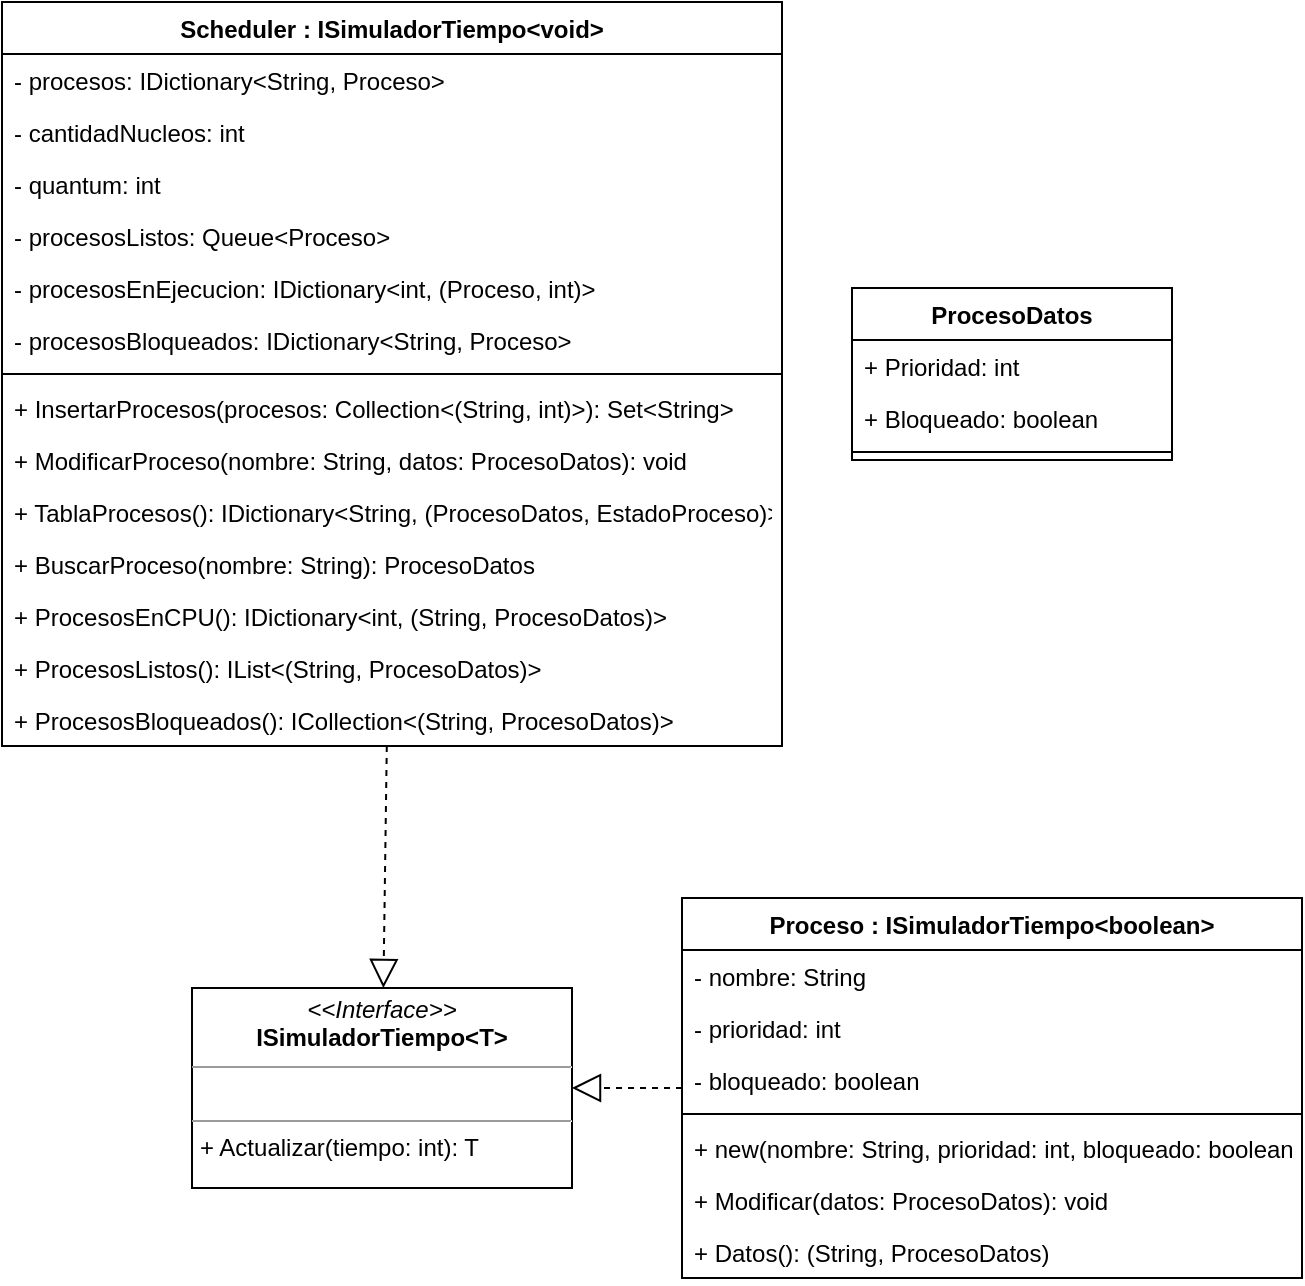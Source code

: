 <mxfile version="19.0.0"><diagram id="ojrEHF_lM3ZCz_0W-LKl" name="Page-1"><mxGraphModel dx="1038" dy="564" grid="1" gridSize="10" guides="1" tooltips="1" connect="1" arrows="1" fold="1" page="1" pageScale="1" pageWidth="850" pageHeight="1100" math="0" shadow="0"><root><mxCell id="0"/><mxCell id="1" parent="0"/><mxCell id="h52sRbCll5TvYwvzNhCt-1" value="Proceso : ISimuladorTiempo&lt;boolean&gt;" style="swimlane;fontStyle=1;align=center;verticalAlign=top;childLayout=stackLayout;horizontal=1;startSize=26;horizontalStack=0;resizeParent=1;resizeParentMax=0;resizeLast=0;collapsible=1;marginBottom=0;" vertex="1" parent="1"><mxGeometry x="440" y="534" width="310" height="190" as="geometry"/></mxCell><mxCell id="h52sRbCll5TvYwvzNhCt-2" value="- nombre: String" style="text;strokeColor=none;fillColor=none;align=left;verticalAlign=top;spacingLeft=4;spacingRight=4;overflow=hidden;rotatable=0;points=[[0,0.5],[1,0.5]];portConstraint=eastwest;" vertex="1" parent="h52sRbCll5TvYwvzNhCt-1"><mxGeometry y="26" width="310" height="26" as="geometry"/></mxCell><mxCell id="h52sRbCll5TvYwvzNhCt-12" value="- prioridad: int" style="text;strokeColor=none;fillColor=none;align=left;verticalAlign=top;spacingLeft=4;spacingRight=4;overflow=hidden;rotatable=0;points=[[0,0.5],[1,0.5]];portConstraint=eastwest;" vertex="1" parent="h52sRbCll5TvYwvzNhCt-1"><mxGeometry y="52" width="310" height="26" as="geometry"/></mxCell><mxCell id="h52sRbCll5TvYwvzNhCt-24" value="- bloqueado: boolean" style="text;strokeColor=none;fillColor=none;align=left;verticalAlign=top;spacingLeft=4;spacingRight=4;overflow=hidden;rotatable=0;points=[[0,0.5],[1,0.5]];portConstraint=eastwest;" vertex="1" parent="h52sRbCll5TvYwvzNhCt-1"><mxGeometry y="78" width="310" height="26" as="geometry"/></mxCell><mxCell id="h52sRbCll5TvYwvzNhCt-3" value="" style="line;strokeWidth=1;fillColor=none;align=left;verticalAlign=middle;spacingTop=-1;spacingLeft=3;spacingRight=3;rotatable=0;labelPosition=right;points=[];portConstraint=eastwest;" vertex="1" parent="h52sRbCll5TvYwvzNhCt-1"><mxGeometry y="104" width="310" height="8" as="geometry"/></mxCell><mxCell id="h52sRbCll5TvYwvzNhCt-39" value="+ new(nombre: String, prioridad: int, bloqueado: boolean)" style="text;strokeColor=none;fillColor=none;align=left;verticalAlign=top;spacingLeft=4;spacingRight=4;overflow=hidden;rotatable=0;points=[[0,0.5],[1,0.5]];portConstraint=eastwest;" vertex="1" parent="h52sRbCll5TvYwvzNhCt-1"><mxGeometry y="112" width="310" height="26" as="geometry"/></mxCell><mxCell id="h52sRbCll5TvYwvzNhCt-40" value="+ Modificar(datos: ProcesoDatos): void" style="text;strokeColor=none;fillColor=none;align=left;verticalAlign=top;spacingLeft=4;spacingRight=4;overflow=hidden;rotatable=0;points=[[0,0.5],[1,0.5]];portConstraint=eastwest;" vertex="1" parent="h52sRbCll5TvYwvzNhCt-1"><mxGeometry y="138" width="310" height="26" as="geometry"/></mxCell><mxCell id="h52sRbCll5TvYwvzNhCt-46" value="+ Datos(): (String, ProcesoDatos)" style="text;strokeColor=none;fillColor=none;align=left;verticalAlign=top;spacingLeft=4;spacingRight=4;overflow=hidden;rotatable=0;points=[[0,0.5],[1,0.5]];portConstraint=eastwest;" vertex="1" parent="h52sRbCll5TvYwvzNhCt-1"><mxGeometry y="164" width="310" height="26" as="geometry"/></mxCell><mxCell id="h52sRbCll5TvYwvzNhCt-7" value="Scheduler : ISimuladorTiempo&lt;void&gt;" style="swimlane;fontStyle=1;align=center;verticalAlign=top;childLayout=stackLayout;horizontal=1;startSize=26;horizontalStack=0;resizeParent=1;resizeParentMax=0;resizeLast=0;collapsible=1;marginBottom=0;" vertex="1" parent="1"><mxGeometry x="100" y="86" width="390" height="372" as="geometry"/></mxCell><mxCell id="h52sRbCll5TvYwvzNhCt-41" value="- procesos: IDictionary&lt;String, Proceso&gt;" style="text;strokeColor=none;fillColor=none;align=left;verticalAlign=top;spacingLeft=4;spacingRight=4;overflow=hidden;rotatable=0;points=[[0,0.5],[1,0.5]];portConstraint=eastwest;" vertex="1" parent="h52sRbCll5TvYwvzNhCt-7"><mxGeometry y="26" width="390" height="26" as="geometry"/></mxCell><mxCell id="h52sRbCll5TvYwvzNhCt-8" value="- cantidadNucleos: int" style="text;strokeColor=none;fillColor=none;align=left;verticalAlign=top;spacingLeft=4;spacingRight=4;overflow=hidden;rotatable=0;points=[[0,0.5],[1,0.5]];portConstraint=eastwest;" vertex="1" parent="h52sRbCll5TvYwvzNhCt-7"><mxGeometry y="52" width="390" height="26" as="geometry"/></mxCell><mxCell id="h52sRbCll5TvYwvzNhCt-11" value="- quantum: int" style="text;strokeColor=none;fillColor=none;align=left;verticalAlign=top;spacingLeft=4;spacingRight=4;overflow=hidden;rotatable=0;points=[[0,0.5],[1,0.5]];portConstraint=eastwest;" vertex="1" parent="h52sRbCll5TvYwvzNhCt-7"><mxGeometry y="78" width="390" height="26" as="geometry"/></mxCell><mxCell id="h52sRbCll5TvYwvzNhCt-15" value="- procesosListos: Queue&lt;Proceso&gt;" style="text;strokeColor=none;fillColor=none;align=left;verticalAlign=top;spacingLeft=4;spacingRight=4;overflow=hidden;rotatable=0;points=[[0,0.5],[1,0.5]];portConstraint=eastwest;" vertex="1" parent="h52sRbCll5TvYwvzNhCt-7"><mxGeometry y="104" width="390" height="26" as="geometry"/></mxCell><mxCell id="h52sRbCll5TvYwvzNhCt-16" value="- procesosEnEjecucion: IDictionary&lt;int, (Proceso, int)&gt;" style="text;strokeColor=none;fillColor=none;align=left;verticalAlign=top;spacingLeft=4;spacingRight=4;overflow=hidden;rotatable=0;points=[[0,0.5],[1,0.5]];portConstraint=eastwest;" vertex="1" parent="h52sRbCll5TvYwvzNhCt-7"><mxGeometry y="130" width="390" height="26" as="geometry"/></mxCell><mxCell id="h52sRbCll5TvYwvzNhCt-17" value="- procesosBloqueados: IDictionary&lt;String, Proceso&gt;" style="text;strokeColor=none;fillColor=none;align=left;verticalAlign=top;spacingLeft=4;spacingRight=4;overflow=hidden;rotatable=0;points=[[0,0.5],[1,0.5]];portConstraint=eastwest;" vertex="1" parent="h52sRbCll5TvYwvzNhCt-7"><mxGeometry y="156" width="390" height="26" as="geometry"/></mxCell><mxCell id="h52sRbCll5TvYwvzNhCt-9" value="" style="line;strokeWidth=1;fillColor=none;align=left;verticalAlign=middle;spacingTop=-1;spacingLeft=3;spacingRight=3;rotatable=0;labelPosition=right;points=[];portConstraint=eastwest;" vertex="1" parent="h52sRbCll5TvYwvzNhCt-7"><mxGeometry y="182" width="390" height="8" as="geometry"/></mxCell><mxCell id="h52sRbCll5TvYwvzNhCt-10" value="+ InsertarProcesos(procesos: Collection&lt;(String, int)&gt;): Set&lt;String&gt;" style="text;strokeColor=none;fillColor=none;align=left;verticalAlign=top;spacingLeft=4;spacingRight=4;overflow=hidden;rotatable=0;points=[[0,0.5],[1,0.5]];portConstraint=eastwest;" vertex="1" parent="h52sRbCll5TvYwvzNhCt-7"><mxGeometry y="190" width="390" height="26" as="geometry"/></mxCell><mxCell id="h52sRbCll5TvYwvzNhCt-36" value="+ ModificarProceso(nombre: String, datos: ProcesoDatos): void" style="text;strokeColor=none;fillColor=none;align=left;verticalAlign=top;spacingLeft=4;spacingRight=4;overflow=hidden;rotatable=0;points=[[0,0.5],[1,0.5]];portConstraint=eastwest;" vertex="1" parent="h52sRbCll5TvYwvzNhCt-7"><mxGeometry y="216" width="390" height="26" as="geometry"/></mxCell><mxCell id="h52sRbCll5TvYwvzNhCt-28" value="+ TablaProcesos(): IDictionary&lt;String, (ProcesoDatos, EstadoProceso)&gt;" style="text;strokeColor=none;fillColor=none;align=left;verticalAlign=top;spacingLeft=4;spacingRight=4;overflow=hidden;rotatable=0;points=[[0,0.5],[1,0.5]];portConstraint=eastwest;" vertex="1" parent="h52sRbCll5TvYwvzNhCt-7"><mxGeometry y="242" width="390" height="26" as="geometry"/></mxCell><mxCell id="h52sRbCll5TvYwvzNhCt-42" value="+ BuscarProceso(nombre: String): ProcesoDatos" style="text;strokeColor=none;fillColor=none;align=left;verticalAlign=top;spacingLeft=4;spacingRight=4;overflow=hidden;rotatable=0;points=[[0,0.5],[1,0.5]];portConstraint=eastwest;" vertex="1" parent="h52sRbCll5TvYwvzNhCt-7"><mxGeometry y="268" width="390" height="26" as="geometry"/></mxCell><mxCell id="h52sRbCll5TvYwvzNhCt-43" value="+ ProcesosEnCPU(): IDictionary&lt;int, (String, ProcesoDatos)&gt;" style="text;strokeColor=none;fillColor=none;align=left;verticalAlign=top;spacingLeft=4;spacingRight=4;overflow=hidden;rotatable=0;points=[[0,0.5],[1,0.5]];portConstraint=eastwest;" vertex="1" parent="h52sRbCll5TvYwvzNhCt-7"><mxGeometry y="294" width="390" height="26" as="geometry"/></mxCell><mxCell id="h52sRbCll5TvYwvzNhCt-44" value="+ ProcesosListos(): IList&lt;(String, ProcesoDatos)&gt;" style="text;strokeColor=none;fillColor=none;align=left;verticalAlign=top;spacingLeft=4;spacingRight=4;overflow=hidden;rotatable=0;points=[[0,0.5],[1,0.5]];portConstraint=eastwest;" vertex="1" parent="h52sRbCll5TvYwvzNhCt-7"><mxGeometry y="320" width="390" height="26" as="geometry"/></mxCell><mxCell id="h52sRbCll5TvYwvzNhCt-45" value="+ ProcesosBloqueados(): ICollection&lt;(String, ProcesoDatos)&gt;" style="text;strokeColor=none;fillColor=none;align=left;verticalAlign=top;spacingLeft=4;spacingRight=4;overflow=hidden;rotatable=0;points=[[0,0.5],[1,0.5]];portConstraint=eastwest;" vertex="1" parent="h52sRbCll5TvYwvzNhCt-7"><mxGeometry y="346" width="390" height="26" as="geometry"/></mxCell><mxCell id="h52sRbCll5TvYwvzNhCt-22" value="&lt;p style=&quot;margin:0px;margin-top:4px;text-align:center;&quot;&gt;&lt;i&gt;&amp;lt;&amp;lt;Interface&amp;gt;&amp;gt;&lt;/i&gt;&lt;br&gt;&lt;b&gt;ISimuladorTiempo&amp;lt;T&amp;gt;&lt;/b&gt;&lt;br&gt;&lt;/p&gt;&lt;hr size=&quot;1&quot;&gt;&lt;p style=&quot;margin:0px;margin-left:4px;&quot;&gt;&lt;br&gt;&lt;/p&gt;&lt;hr size=&quot;1&quot;&gt;&lt;p style=&quot;margin:0px;margin-left:4px;&quot;&gt;+ Actualizar(tiempo: int): T&lt;/p&gt;" style="verticalAlign=top;align=left;overflow=fill;fontSize=12;fontFamily=Helvetica;html=1;" vertex="1" parent="1"><mxGeometry x="195" y="579" width="190" height="100" as="geometry"/></mxCell><mxCell id="h52sRbCll5TvYwvzNhCt-25" value="" style="endArrow=block;dashed=1;endFill=0;endSize=12;html=1;rounded=0;" edge="1" parent="1" source="h52sRbCll5TvYwvzNhCt-7" target="h52sRbCll5TvYwvzNhCt-22"><mxGeometry width="160" relative="1" as="geometry"><mxPoint x="290" y="435" as="sourcePoint"/><mxPoint x="500" y="379" as="targetPoint"/></mxGeometry></mxCell><mxCell id="h52sRbCll5TvYwvzNhCt-26" value="" style="endArrow=block;dashed=1;endFill=0;endSize=12;html=1;rounded=0;" edge="1" parent="1" source="h52sRbCll5TvYwvzNhCt-1" target="h52sRbCll5TvYwvzNhCt-22"><mxGeometry width="160" relative="1" as="geometry"><mxPoint x="340" y="489" as="sourcePoint"/><mxPoint x="500" y="489" as="targetPoint"/></mxGeometry></mxCell><mxCell id="h52sRbCll5TvYwvzNhCt-31" value="ProcesoDatos" style="swimlane;fontStyle=1;align=center;verticalAlign=top;childLayout=stackLayout;horizontal=1;startSize=26;horizontalStack=0;resizeParent=1;resizeParentMax=0;resizeLast=0;collapsible=1;marginBottom=0;" vertex="1" parent="1"><mxGeometry x="525" y="229" width="160" height="86" as="geometry"/></mxCell><mxCell id="h52sRbCll5TvYwvzNhCt-32" value="+ Prioridad: int" style="text;strokeColor=none;fillColor=none;align=left;verticalAlign=top;spacingLeft=4;spacingRight=4;overflow=hidden;rotatable=0;points=[[0,0.5],[1,0.5]];portConstraint=eastwest;" vertex="1" parent="h52sRbCll5TvYwvzNhCt-31"><mxGeometry y="26" width="160" height="26" as="geometry"/></mxCell><mxCell id="h52sRbCll5TvYwvzNhCt-35" value="+ Bloqueado: boolean" style="text;strokeColor=none;fillColor=none;align=left;verticalAlign=top;spacingLeft=4;spacingRight=4;overflow=hidden;rotatable=0;points=[[0,0.5],[1,0.5]];portConstraint=eastwest;" vertex="1" parent="h52sRbCll5TvYwvzNhCt-31"><mxGeometry y="52" width="160" height="26" as="geometry"/></mxCell><mxCell id="h52sRbCll5TvYwvzNhCt-33" value="" style="line;strokeWidth=1;fillColor=none;align=left;verticalAlign=middle;spacingTop=-1;spacingLeft=3;spacingRight=3;rotatable=0;labelPosition=right;points=[];portConstraint=eastwest;" vertex="1" parent="h52sRbCll5TvYwvzNhCt-31"><mxGeometry y="78" width="160" height="8" as="geometry"/></mxCell></root></mxGraphModel></diagram></mxfile>